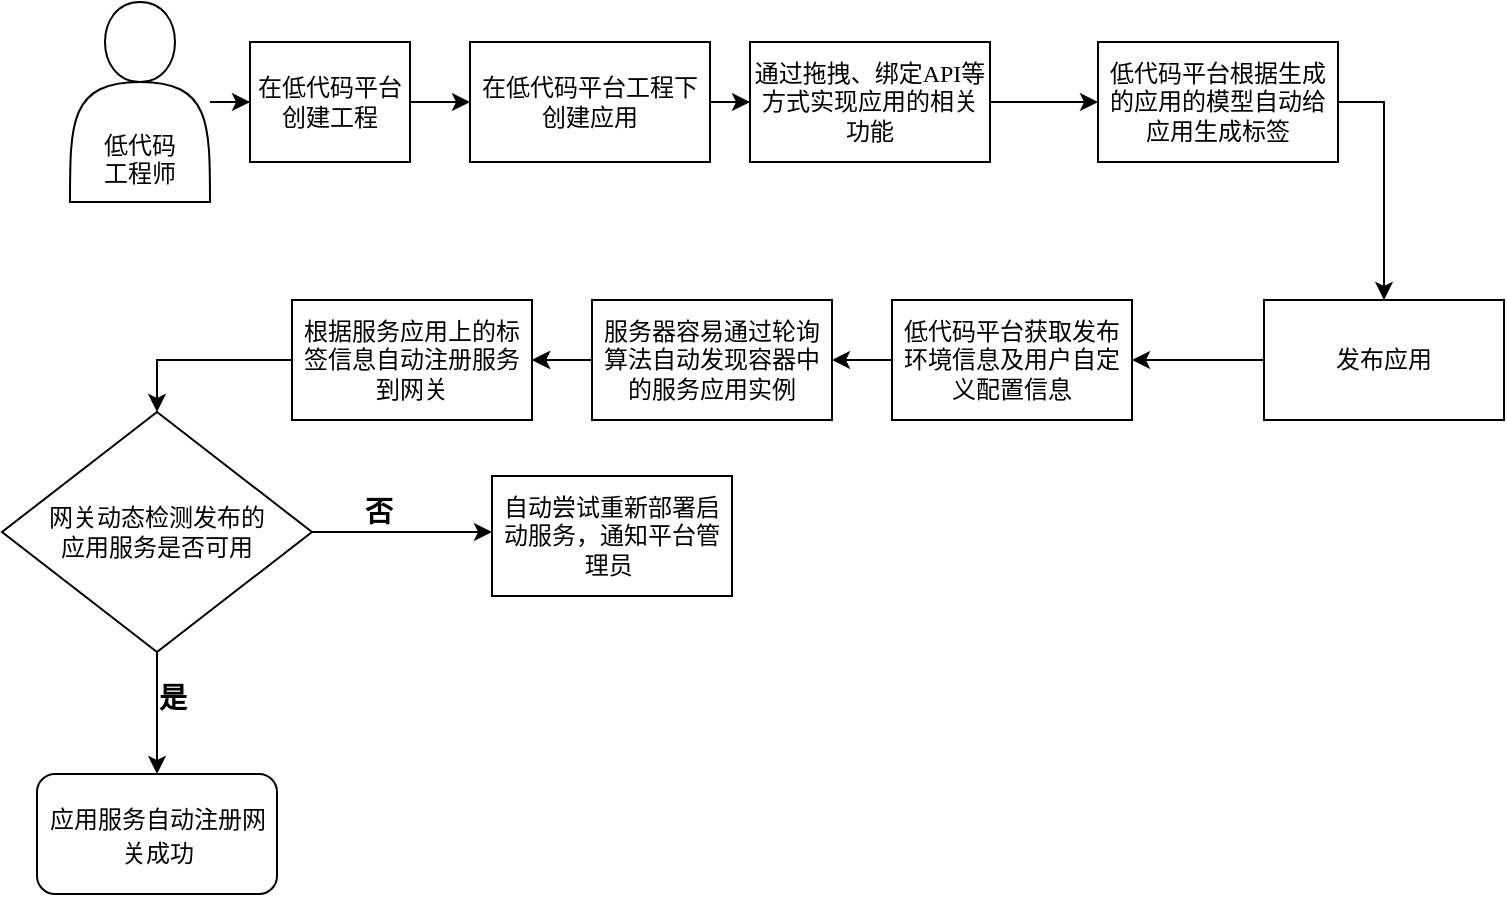 <mxfile version="15.8.3" type="github" pages="2">
  <diagram id="Q2_9AQLTbUxxxYIQFxCd" name="Page-1">
    <mxGraphModel dx="1093" dy="586" grid="0" gridSize="10" guides="1" tooltips="1" connect="1" arrows="1" fold="1" page="1" pageScale="1" pageWidth="827" pageHeight="1169" math="0" shadow="0">
      <root>
        <mxCell id="0" />
        <mxCell id="1" parent="0" />
        <mxCell id="LTR1EGOX5bVpTFS6ZlF_-3" value="" style="edgeStyle=orthogonalEdgeStyle;rounded=0;orthogonalLoop=1;jettySize=auto;html=1;" edge="1" parent="1" source="LTR1EGOX5bVpTFS6ZlF_-1" target="LTR1EGOX5bVpTFS6ZlF_-2">
          <mxGeometry relative="1" as="geometry" />
        </mxCell>
        <mxCell id="LTR1EGOX5bVpTFS6ZlF_-1" value="&lt;br&gt;&lt;br&gt;&lt;br&gt;&lt;br&gt;低代码&lt;br&gt;工程师" style="shape=actor;whiteSpace=wrap;html=1;" vertex="1" parent="1">
          <mxGeometry x="80" y="10" width="70" height="100" as="geometry" />
        </mxCell>
        <mxCell id="LTR1EGOX5bVpTFS6ZlF_-5" value="" style="edgeStyle=orthogonalEdgeStyle;rounded=0;orthogonalLoop=1;jettySize=auto;html=1;" edge="1" parent="1" source="LTR1EGOX5bVpTFS6ZlF_-2" target="LTR1EGOX5bVpTFS6ZlF_-4">
          <mxGeometry relative="1" as="geometry" />
        </mxCell>
        <mxCell id="LTR1EGOX5bVpTFS6ZlF_-2" value="在低代码平台创建工程" style="whiteSpace=wrap;html=1;" vertex="1" parent="1">
          <mxGeometry x="170" y="30" width="80" height="60" as="geometry" />
        </mxCell>
        <mxCell id="LTR1EGOX5bVpTFS6ZlF_-7" value="" style="edgeStyle=orthogonalEdgeStyle;rounded=0;orthogonalLoop=1;jettySize=auto;html=1;" edge="1" parent="1" source="LTR1EGOX5bVpTFS6ZlF_-4" target="LTR1EGOX5bVpTFS6ZlF_-6">
          <mxGeometry relative="1" as="geometry" />
        </mxCell>
        <mxCell id="LTR1EGOX5bVpTFS6ZlF_-4" value="在低代码平台工程下创建应用" style="whiteSpace=wrap;html=1;" vertex="1" parent="1">
          <mxGeometry x="280" y="30" width="120" height="60" as="geometry" />
        </mxCell>
        <mxCell id="LTR1EGOX5bVpTFS6ZlF_-9" value="" style="edgeStyle=orthogonalEdgeStyle;rounded=0;orthogonalLoop=1;jettySize=auto;html=1;exitX=1;exitY=0.5;exitDx=0;exitDy=0;" edge="1" parent="1" source="LTR1EGOX5bVpTFS6ZlF_-35" target="LTR1EGOX5bVpTFS6ZlF_-8">
          <mxGeometry relative="1" as="geometry" />
        </mxCell>
        <mxCell id="LTR1EGOX5bVpTFS6ZlF_-36" value="" style="edgeStyle=orthogonalEdgeStyle;rounded=0;orthogonalLoop=1;jettySize=auto;html=1;fontSize=12;" edge="1" parent="1" source="LTR1EGOX5bVpTFS6ZlF_-6" target="LTR1EGOX5bVpTFS6ZlF_-35">
          <mxGeometry relative="1" as="geometry" />
        </mxCell>
        <mxCell id="LTR1EGOX5bVpTFS6ZlF_-6" value="&lt;font style=&quot;font-size: 12px&quot;&gt;通过拖拽、绑定&lt;span lang=&quot;EN-US&quot; style=&quot;font-family: &amp;#34;times new roman&amp;#34; , serif&quot;&gt;API&lt;/span&gt;等方式实现应用的相关功能&lt;/font&gt;" style="whiteSpace=wrap;html=1;" vertex="1" parent="1">
          <mxGeometry x="420" y="30" width="120" height="60" as="geometry" />
        </mxCell>
        <mxCell id="LTR1EGOX5bVpTFS6ZlF_-11" value="" style="edgeStyle=orthogonalEdgeStyle;rounded=0;orthogonalLoop=1;jettySize=auto;html=1;entryX=1;entryY=0.5;entryDx=0;entryDy=0;" edge="1" parent="1" source="LTR1EGOX5bVpTFS6ZlF_-8" target="LTR1EGOX5bVpTFS6ZlF_-14">
          <mxGeometry relative="1" as="geometry" />
        </mxCell>
        <mxCell id="LTR1EGOX5bVpTFS6ZlF_-8" value="发布应用" style="whiteSpace=wrap;html=1;" vertex="1" parent="1">
          <mxGeometry x="677" y="159" width="120" height="60" as="geometry" />
        </mxCell>
        <mxCell id="LTR1EGOX5bVpTFS6ZlF_-13" value="" style="edgeStyle=orthogonalEdgeStyle;rounded=0;orthogonalLoop=1;jettySize=auto;html=1;" edge="1" parent="1" source="LTR1EGOX5bVpTFS6ZlF_-10" target="LTR1EGOX5bVpTFS6ZlF_-12">
          <mxGeometry relative="1" as="geometry" />
        </mxCell>
        <mxCell id="LTR1EGOX5bVpTFS6ZlF_-15" style="edgeStyle=orthogonalEdgeStyle;rounded=0;orthogonalLoop=1;jettySize=auto;html=1;" edge="1" parent="1" source="LTR1EGOX5bVpTFS6ZlF_-10" target="LTR1EGOX5bVpTFS6ZlF_-12">
          <mxGeometry relative="1" as="geometry" />
        </mxCell>
        <mxCell id="LTR1EGOX5bVpTFS6ZlF_-10" value="服务器容易通过轮询算法自动发现容器中的服务应用实例" style="whiteSpace=wrap;html=1;" vertex="1" parent="1">
          <mxGeometry x="341" y="159" width="120" height="60" as="geometry" />
        </mxCell>
        <mxCell id="LTR1EGOX5bVpTFS6ZlF_-20" value="" style="edgeStyle=orthogonalEdgeStyle;rounded=0;orthogonalLoop=1;jettySize=auto;html=1;fontSize=12;exitX=0;exitY=0.5;exitDx=0;exitDy=0;" edge="1" parent="1" source="LTR1EGOX5bVpTFS6ZlF_-12" target="LTR1EGOX5bVpTFS6ZlF_-19">
          <mxGeometry relative="1" as="geometry" />
        </mxCell>
        <mxCell id="LTR1EGOX5bVpTFS6ZlF_-12" value="根据服务应用上的标签信息自动注册服务到网关" style="whiteSpace=wrap;html=1;" vertex="1" parent="1">
          <mxGeometry x="191" y="159" width="120" height="60" as="geometry" />
        </mxCell>
        <mxCell id="LTR1EGOX5bVpTFS6ZlF_-16" style="edgeStyle=orthogonalEdgeStyle;rounded=0;orthogonalLoop=1;jettySize=auto;html=1;entryX=1;entryY=0.5;entryDx=0;entryDy=0;" edge="1" parent="1" source="LTR1EGOX5bVpTFS6ZlF_-14" target="LTR1EGOX5bVpTFS6ZlF_-10">
          <mxGeometry relative="1" as="geometry" />
        </mxCell>
        <mxCell id="LTR1EGOX5bVpTFS6ZlF_-14" value="&lt;font style=&quot;font-size: 12px&quot;&gt;低代码平台获取发布环境信息及用户自定义配置信息&lt;/font&gt;" style="whiteSpace=wrap;html=1;" vertex="1" parent="1">
          <mxGeometry x="491" y="159" width="120" height="60" as="geometry" />
        </mxCell>
        <mxCell id="LTR1EGOX5bVpTFS6ZlF_-22" value="" style="edgeStyle=orthogonalEdgeStyle;rounded=0;orthogonalLoop=1;jettySize=auto;html=1;fontSize=12;exitX=1;exitY=0.5;exitDx=0;exitDy=0;" edge="1" parent="1" source="LTR1EGOX5bVpTFS6ZlF_-19" target="LTR1EGOX5bVpTFS6ZlF_-21">
          <mxGeometry relative="1" as="geometry">
            <Array as="points">
              <mxPoint x="282" y="275" />
              <mxPoint x="282" y="275" />
            </Array>
          </mxGeometry>
        </mxCell>
        <mxCell id="LTR1EGOX5bVpTFS6ZlF_-19" value="网关动态检测发布的&lt;br&gt;应用服务是否可用" style="rhombus;whiteSpace=wrap;html=1;align=center;" vertex="1" parent="1">
          <mxGeometry x="46" y="215" width="155" height="120" as="geometry" />
        </mxCell>
        <mxCell id="LTR1EGOX5bVpTFS6ZlF_-21" value="自动尝试重新部署启动服务，通知平台管理员&amp;nbsp;" style="whiteSpace=wrap;html=1;" vertex="1" parent="1">
          <mxGeometry x="291" y="247" width="120" height="60" as="geometry" />
        </mxCell>
        <mxCell id="LTR1EGOX5bVpTFS6ZlF_-23" value="&lt;font style=&quot;font-size: 14px&quot;&gt;否&lt;/font&gt;" style="text;strokeColor=none;fillColor=none;html=1;fontSize=24;fontStyle=1;verticalAlign=middle;align=center;" vertex="1" parent="1">
          <mxGeometry x="183.5" y="242" width="100" height="40" as="geometry" />
        </mxCell>
        <mxCell id="LTR1EGOX5bVpTFS6ZlF_-32" value="&lt;font style=&quot;font-size: 12px&quot;&gt;应用服务自动注册网关成功&lt;/font&gt;" style="rounded=1;whiteSpace=wrap;html=1;fontSize=14;align=center;" vertex="1" parent="1">
          <mxGeometry x="63.5" y="396" width="120" height="60" as="geometry" />
        </mxCell>
        <mxCell id="LTR1EGOX5bVpTFS6ZlF_-33" value="" style="group" vertex="1" connectable="0" parent="1">
          <mxGeometry x="81" y="335" width="100" height="40" as="geometry" />
        </mxCell>
        <mxCell id="LTR1EGOX5bVpTFS6ZlF_-30" value="" style="edgeStyle=orthogonalEdgeStyle;rounded=0;orthogonalLoop=1;jettySize=auto;html=1;fontSize=14;entryX=0.5;entryY=0;entryDx=0;entryDy=0;" edge="1" parent="LTR1EGOX5bVpTFS6ZlF_-33" source="LTR1EGOX5bVpTFS6ZlF_-19" target="LTR1EGOX5bVpTFS6ZlF_-32">
          <mxGeometry relative="1" as="geometry">
            <mxPoint x="60" y="104.0" as="targetPoint" />
          </mxGeometry>
        </mxCell>
        <mxCell id="LTR1EGOX5bVpTFS6ZlF_-31" value="&lt;span style=&quot;font-size: 14px&quot;&gt;是&lt;/span&gt;" style="text;strokeColor=none;fillColor=none;html=1;fontSize=24;fontStyle=1;verticalAlign=middle;align=center;" vertex="1" parent="LTR1EGOX5bVpTFS6ZlF_-33">
          <mxGeometry width="100" height="40" as="geometry" />
        </mxCell>
        <mxCell id="LTR1EGOX5bVpTFS6ZlF_-35" value="低代码平台根据生成的应用的模型自动给应用生成标签" style="whiteSpace=wrap;html=1;" vertex="1" parent="1">
          <mxGeometry x="594" y="30" width="120" height="60" as="geometry" />
        </mxCell>
      </root>
    </mxGraphModel>
  </diagram>
  <diagram name="Copy of Page-1" id="m7hcSeqHr5RmBjIecu5M">
    <mxGraphModel dx="1038" dy="557" grid="0" gridSize="10" guides="1" tooltips="1" connect="1" arrows="1" fold="1" page="1" pageScale="1" pageWidth="827" pageHeight="1169" math="0" shadow="0">
      <root>
        <mxCell id="KzIgHV3jRO6sCPjwYxui-0" />
        <mxCell id="KzIgHV3jRO6sCPjwYxui-1" parent="KzIgHV3jRO6sCPjwYxui-0" />
        <mxCell id="KzIgHV3jRO6sCPjwYxui-2" value="" style="edgeStyle=orthogonalEdgeStyle;rounded=0;orthogonalLoop=1;jettySize=auto;html=1;" edge="1" parent="KzIgHV3jRO6sCPjwYxui-1" source="KzIgHV3jRO6sCPjwYxui-3" target="KzIgHV3jRO6sCPjwYxui-5">
          <mxGeometry relative="1" as="geometry" />
        </mxCell>
        <mxCell id="KzIgHV3jRO6sCPjwYxui-3" value="&lt;br&gt;&lt;br&gt;&lt;br&gt;&lt;br&gt;低代码&lt;br&gt;工程师" style="shape=actor;whiteSpace=wrap;html=1;" vertex="1" parent="KzIgHV3jRO6sCPjwYxui-1">
          <mxGeometry x="80" y="10" width="70" height="100" as="geometry" />
        </mxCell>
        <mxCell id="KzIgHV3jRO6sCPjwYxui-4" value="" style="edgeStyle=orthogonalEdgeStyle;rounded=0;orthogonalLoop=1;jettySize=auto;html=1;" edge="1" parent="KzIgHV3jRO6sCPjwYxui-1" source="KzIgHV3jRO6sCPjwYxui-5" target="KzIgHV3jRO6sCPjwYxui-7">
          <mxGeometry relative="1" as="geometry" />
        </mxCell>
        <mxCell id="KzIgHV3jRO6sCPjwYxui-5" value="在低代码平台创建工程" style="whiteSpace=wrap;html=1;" vertex="1" parent="KzIgHV3jRO6sCPjwYxui-1">
          <mxGeometry x="170" y="30" width="80" height="60" as="geometry" />
        </mxCell>
        <mxCell id="KzIgHV3jRO6sCPjwYxui-6" value="" style="edgeStyle=orthogonalEdgeStyle;rounded=0;orthogonalLoop=1;jettySize=auto;html=1;" edge="1" parent="KzIgHV3jRO6sCPjwYxui-1" source="KzIgHV3jRO6sCPjwYxui-7" target="KzIgHV3jRO6sCPjwYxui-10">
          <mxGeometry relative="1" as="geometry" />
        </mxCell>
        <mxCell id="KzIgHV3jRO6sCPjwYxui-7" value="在低代码平台工程下创建应用" style="whiteSpace=wrap;html=1;" vertex="1" parent="KzIgHV3jRO6sCPjwYxui-1">
          <mxGeometry x="287" y="30" width="120" height="60" as="geometry" />
        </mxCell>
        <mxCell id="KzIgHV3jRO6sCPjwYxui-8" value="" style="edgeStyle=orthogonalEdgeStyle;rounded=0;orthogonalLoop=1;jettySize=auto;html=1;exitX=1;exitY=0.5;exitDx=0;exitDy=0;" edge="1" parent="KzIgHV3jRO6sCPjwYxui-1" source="KzIgHV3jRO6sCPjwYxui-10" target="KzIgHV3jRO6sCPjwYxui-12">
          <mxGeometry relative="1" as="geometry">
            <mxPoint x="714" y="60" as="sourcePoint" />
          </mxGeometry>
        </mxCell>
        <mxCell id="KzIgHV3jRO6sCPjwYxui-10" value="&lt;font style=&quot;font-size: 12px&quot;&gt;通过拖拽、绑定&lt;span lang=&quot;EN-US&quot; style=&quot;font-family: &amp;#34;times new roman&amp;#34; , serif&quot;&gt;API&lt;/span&gt;等方式实现应用的相关功能&lt;/font&gt;" style="whiteSpace=wrap;html=1;" vertex="1" parent="KzIgHV3jRO6sCPjwYxui-1">
          <mxGeometry x="442" y="30" width="120" height="60" as="geometry" />
        </mxCell>
        <mxCell id="UMeSr6DBONTCVmWDwUXn-1" value="" style="edgeStyle=orthogonalEdgeStyle;rounded=0;orthogonalLoop=1;jettySize=auto;html=1;fontSize=12;" edge="1" parent="KzIgHV3jRO6sCPjwYxui-1" source="KzIgHV3jRO6sCPjwYxui-12" target="KzIgHV3jRO6sCPjwYxui-19">
          <mxGeometry relative="1" as="geometry" />
        </mxCell>
        <mxCell id="KzIgHV3jRO6sCPjwYxui-12" value="发布应用" style="whiteSpace=wrap;html=1;" vertex="1" parent="KzIgHV3jRO6sCPjwYxui-1">
          <mxGeometry x="597" y="30" width="120" height="60" as="geometry" />
        </mxCell>
        <mxCell id="KzIgHV3jRO6sCPjwYxui-13" value="" style="edgeStyle=orthogonalEdgeStyle;rounded=0;orthogonalLoop=1;jettySize=auto;html=1;" edge="1" parent="KzIgHV3jRO6sCPjwYxui-1" source="KzIgHV3jRO6sCPjwYxui-15" target="KzIgHV3jRO6sCPjwYxui-17">
          <mxGeometry relative="1" as="geometry" />
        </mxCell>
        <mxCell id="KzIgHV3jRO6sCPjwYxui-14" style="edgeStyle=orthogonalEdgeStyle;rounded=0;orthogonalLoop=1;jettySize=auto;html=1;" edge="1" parent="KzIgHV3jRO6sCPjwYxui-1" source="KzIgHV3jRO6sCPjwYxui-15" target="KzIgHV3jRO6sCPjwYxui-17">
          <mxGeometry relative="1" as="geometry" />
        </mxCell>
        <mxCell id="KzIgHV3jRO6sCPjwYxui-15" value="根据表单绑定的API自动注册到网关上" style="whiteSpace=wrap;html=1;" vertex="1" parent="KzIgHV3jRO6sCPjwYxui-1">
          <mxGeometry x="442" y="125" width="120" height="60" as="geometry" />
        </mxCell>
        <mxCell id="UMeSr6DBONTCVmWDwUXn-3" value="" style="edgeStyle=orthogonalEdgeStyle;rounded=0;orthogonalLoop=1;jettySize=auto;html=1;fontFamily=Helvetica;fontSize=12;" edge="1" parent="KzIgHV3jRO6sCPjwYxui-1" source="KzIgHV3jRO6sCPjwYxui-17" target="UMeSr6DBONTCVmWDwUXn-2">
          <mxGeometry relative="1" as="geometry" />
        </mxCell>
        <mxCell id="KzIgHV3jRO6sCPjwYxui-17" value="&lt;font style=&quot;font-size: 12px&quot;&gt;根据绑定的&lt;span lang=&quot;EN-US&quot;&gt;API&lt;/span&gt;所需要的策略控制通过相似性分析算法来自动进行网关的策略控制的配置&lt;/font&gt;" style="whiteSpace=wrap;html=1;" vertex="1" parent="KzIgHV3jRO6sCPjwYxui-1">
          <mxGeometry x="212" y="125" width="195" height="60" as="geometry" />
        </mxCell>
        <mxCell id="KzIgHV3jRO6sCPjwYxui-18" style="edgeStyle=orthogonalEdgeStyle;rounded=0;orthogonalLoop=1;jettySize=auto;html=1;entryX=1;entryY=0.5;entryDx=0;entryDy=0;" edge="1" parent="KzIgHV3jRO6sCPjwYxui-1" source="KzIgHV3jRO6sCPjwYxui-19" target="KzIgHV3jRO6sCPjwYxui-15">
          <mxGeometry relative="1" as="geometry" />
        </mxCell>
        <mxCell id="KzIgHV3jRO6sCPjwYxui-19" value="低代码平台自动创建网关" style="whiteSpace=wrap;html=1;" vertex="1" parent="KzIgHV3jRO6sCPjwYxui-1">
          <mxGeometry x="597" y="125" width="120" height="60" as="geometry" />
        </mxCell>
        <mxCell id="KzIgHV3jRO6sCPjwYxui-20" value="" style="edgeStyle=orthogonalEdgeStyle;rounded=0;orthogonalLoop=1;jettySize=auto;html=1;fontSize=12;exitX=1;exitY=0.5;exitDx=0;exitDy=0;" edge="1" parent="KzIgHV3jRO6sCPjwYxui-1" source="KzIgHV3jRO6sCPjwYxui-21" target="KzIgHV3jRO6sCPjwYxui-22">
          <mxGeometry relative="1" as="geometry">
            <Array as="points">
              <mxPoint x="282" y="275" />
              <mxPoint x="282" y="275" />
            </Array>
          </mxGeometry>
        </mxCell>
        <mxCell id="KzIgHV3jRO6sCPjwYxui-21" value="网关自动检测发布的&lt;br&gt;API是否可用" style="rhombus;whiteSpace=wrap;html=1;align=center;" vertex="1" parent="KzIgHV3jRO6sCPjwYxui-1">
          <mxGeometry x="43.5" y="215" width="155" height="120" as="geometry" />
        </mxCell>
        <mxCell id="KzIgHV3jRO6sCPjwYxui-22" value="自动尝试重新注册发布API，通知平台管理员&amp;nbsp;" style="whiteSpace=wrap;html=1;" vertex="1" parent="KzIgHV3jRO6sCPjwYxui-1">
          <mxGeometry x="277" y="247" width="120" height="60" as="geometry" />
        </mxCell>
        <mxCell id="KzIgHV3jRO6sCPjwYxui-23" value="&lt;font style=&quot;font-size: 14px&quot;&gt;否&lt;/font&gt;" style="text;strokeColor=none;fillColor=none;html=1;fontSize=24;fontStyle=1;verticalAlign=middle;align=center;" vertex="1" parent="KzIgHV3jRO6sCPjwYxui-1">
          <mxGeometry x="183.5" y="242" width="100" height="40" as="geometry" />
        </mxCell>
        <mxCell id="KzIgHV3jRO6sCPjwYxui-24" value="&lt;font style=&quot;font-size: 12px&quot;&gt;应用服务自动注册网关成功&lt;/font&gt;" style="rounded=1;whiteSpace=wrap;html=1;fontSize=14;align=center;" vertex="1" parent="KzIgHV3jRO6sCPjwYxui-1">
          <mxGeometry x="61" y="394" width="120" height="60" as="geometry" />
        </mxCell>
        <mxCell id="KzIgHV3jRO6sCPjwYxui-25" value="" style="group" vertex="1" connectable="0" parent="KzIgHV3jRO6sCPjwYxui-1">
          <mxGeometry x="81" y="335" width="100" height="40" as="geometry" />
        </mxCell>
        <mxCell id="KzIgHV3jRO6sCPjwYxui-26" value="" style="edgeStyle=orthogonalEdgeStyle;rounded=0;orthogonalLoop=1;jettySize=auto;html=1;fontSize=14;entryX=0.5;entryY=0;entryDx=0;entryDy=0;" edge="1" parent="KzIgHV3jRO6sCPjwYxui-25" source="KzIgHV3jRO6sCPjwYxui-21" target="KzIgHV3jRO6sCPjwYxui-24">
          <mxGeometry relative="1" as="geometry">
            <mxPoint x="60" y="104.0" as="targetPoint" />
          </mxGeometry>
        </mxCell>
        <mxCell id="KzIgHV3jRO6sCPjwYxui-27" value="&lt;span style=&quot;font-size: 14px&quot;&gt;是&lt;/span&gt;" style="text;strokeColor=none;fillColor=none;html=1;fontSize=24;fontStyle=1;verticalAlign=middle;align=center;" vertex="1" parent="KzIgHV3jRO6sCPjwYxui-25">
          <mxGeometry width="100" height="40" as="geometry" />
        </mxCell>
        <mxCell id="UMeSr6DBONTCVmWDwUXn-4" value="" style="edgeStyle=orthogonalEdgeStyle;rounded=0;orthogonalLoop=1;jettySize=auto;html=1;fontFamily=Helvetica;fontSize=12;" edge="1" parent="KzIgHV3jRO6sCPjwYxui-1" source="UMeSr6DBONTCVmWDwUXn-2" target="KzIgHV3jRO6sCPjwYxui-21">
          <mxGeometry relative="1" as="geometry" />
        </mxCell>
        <mxCell id="UMeSr6DBONTCVmWDwUXn-2" value="自动将注册到网关的API进行发布" style="whiteSpace=wrap;html=1;" vertex="1" parent="KzIgHV3jRO6sCPjwYxui-1">
          <mxGeometry x="61" y="125" width="120" height="60" as="geometry" />
        </mxCell>
      </root>
    </mxGraphModel>
  </diagram>
</mxfile>
